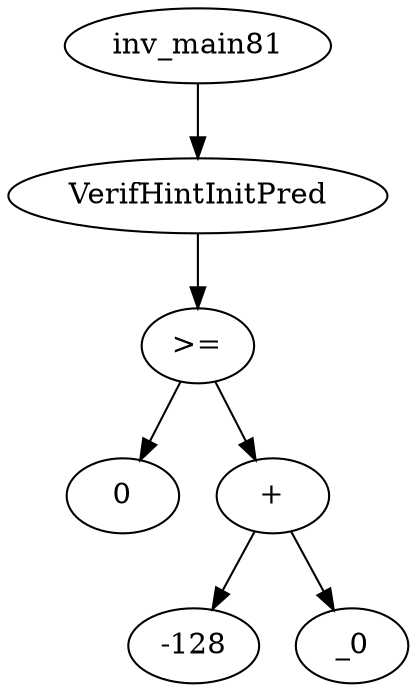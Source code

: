digraph dag {
0 [label="inv_main81"];
1 [label="VerifHintInitPred"];
2 [label=">="];
3 [label="0"];
4 [label="+"];
5 [label="-128"];
6 [label="_0"];
0->1
1->2
2->4
2 -> 3
4->6
4 -> 5
}
